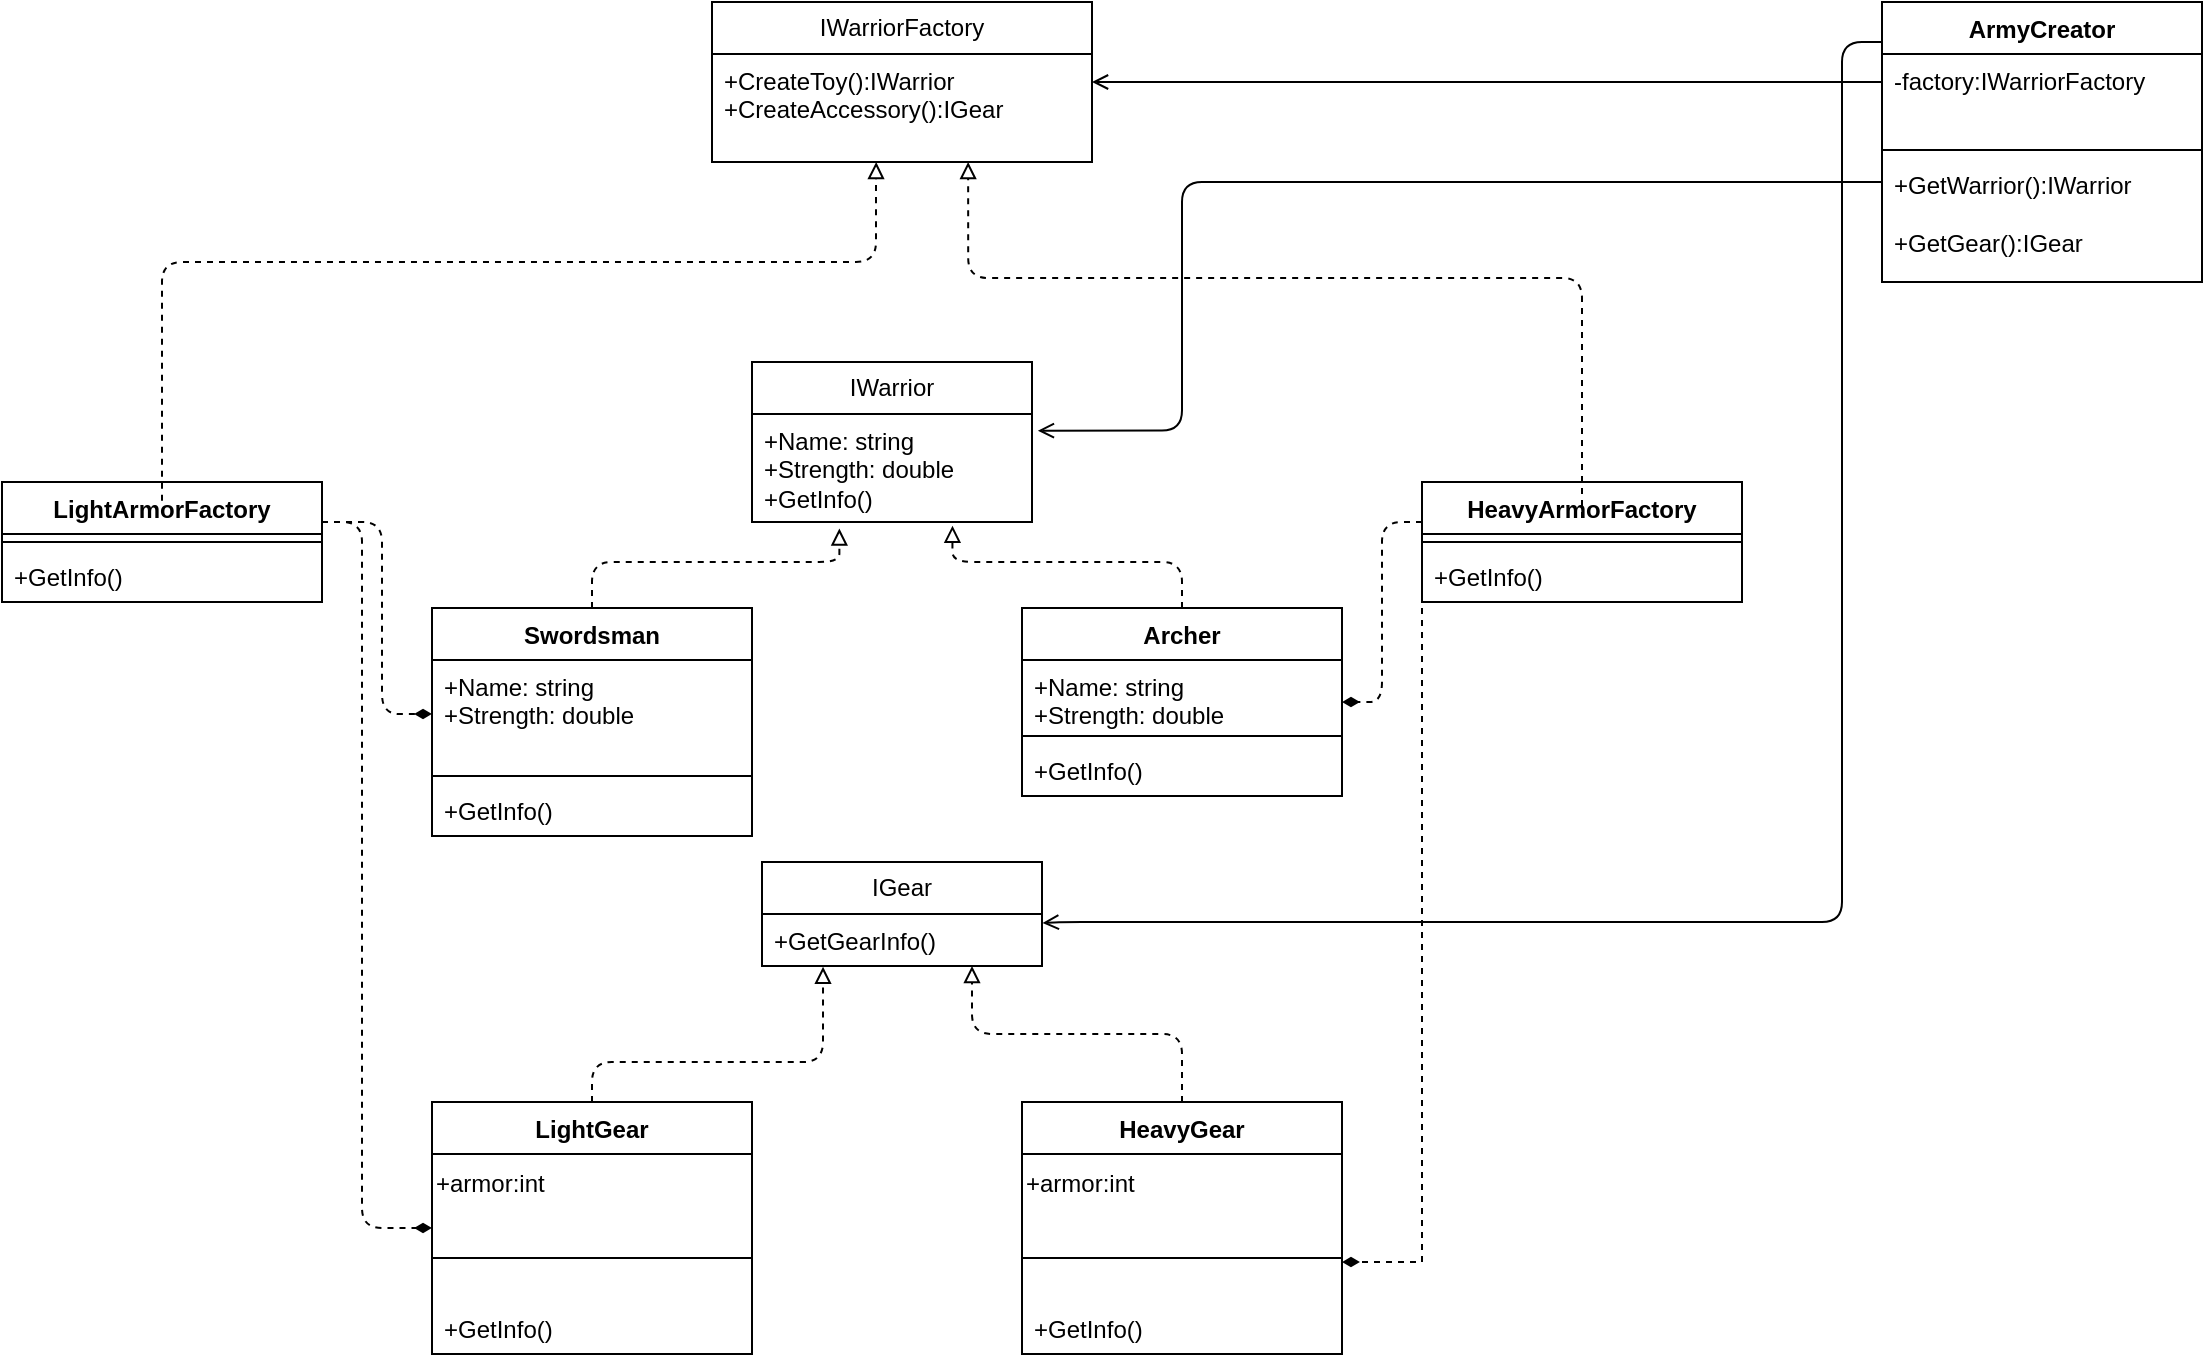<mxfile version="26.2.13">
  <diagram name="Page-1" id="3lO5Ponim92sA7zeeaMW">
    <mxGraphModel dx="4113" dy="2093" grid="1" gridSize="10" guides="1" tooltips="1" connect="1" arrows="1" fold="1" page="1" pageScale="1" pageWidth="850" pageHeight="1100" math="0" shadow="0">
      <root>
        <mxCell id="0" />
        <mxCell id="1" parent="0" />
        <mxCell id="ojHRGjgBDsM1sVsn1HpM-44" value="&lt;div&gt;&lt;span class=&quot;text-sm px-1 rounded-sm !font-mono bg-orange-300/15 text-orange-500 dark:text-orange-300&quot;&gt;Swordsman&lt;/span&gt;&lt;/div&gt;" style="swimlane;fontStyle=1;align=center;verticalAlign=top;childLayout=stackLayout;horizontal=1;startSize=26;horizontalStack=0;resizeParent=1;resizeParentMax=0;resizeLast=0;collapsible=1;marginBottom=0;whiteSpace=wrap;html=1;rounded=0;" parent="1" vertex="1">
          <mxGeometry x="255" y="373" width="160" height="114" as="geometry">
            <mxRectangle x="180" y="410" width="100" height="30" as="alternateBounds" />
          </mxGeometry>
        </mxCell>
        <mxCell id="ojHRGjgBDsM1sVsn1HpM-45" value="&lt;div&gt; +Name: string&amp;nbsp;&lt;/div&gt;&lt;div&gt;+Strength: double&lt;/div&gt;" style="text;strokeColor=none;fillColor=none;align=left;verticalAlign=top;spacingLeft=4;spacingRight=4;overflow=hidden;rotatable=0;points=[[0,0.5],[1,0.5]];portConstraint=eastwest;whiteSpace=wrap;html=1;rounded=0;" parent="ojHRGjgBDsM1sVsn1HpM-44" vertex="1">
          <mxGeometry y="26" width="160" height="54" as="geometry" />
        </mxCell>
        <mxCell id="ojHRGjgBDsM1sVsn1HpM-46" value="" style="line;strokeWidth=1;fillColor=none;align=left;verticalAlign=middle;spacingTop=-1;spacingLeft=3;spacingRight=3;rotatable=0;labelPosition=right;points=[];portConstraint=eastwest;strokeColor=inherit;rounded=0;" parent="ojHRGjgBDsM1sVsn1HpM-44" vertex="1">
          <mxGeometry y="80" width="160" height="8" as="geometry" />
        </mxCell>
        <mxCell id="ojHRGjgBDsM1sVsn1HpM-47" value="+GetInfo()" style="text;strokeColor=none;fillColor=none;align=left;verticalAlign=top;spacingLeft=4;spacingRight=4;overflow=hidden;rotatable=0;points=[[0,0.5],[1,0.5]];portConstraint=eastwest;whiteSpace=wrap;html=1;rounded=0;" parent="ojHRGjgBDsM1sVsn1HpM-44" vertex="1">
          <mxGeometry y="88" width="160" height="26" as="geometry" />
        </mxCell>
        <mxCell id="ojHRGjgBDsM1sVsn1HpM-48" value="&lt;div&gt;&lt;span class=&quot;text-sm px-1 rounded-sm !font-mono bg-orange-300/15 text-orange-500 dark:text-orange-300&quot;&gt;IWarrior&lt;/span&gt;&lt;/div&gt;" style="swimlane;fontStyle=0;childLayout=stackLayout;horizontal=1;startSize=26;fillColor=none;horizontalStack=0;resizeParent=1;resizeParentMax=0;resizeLast=0;collapsible=1;marginBottom=0;whiteSpace=wrap;html=1;rounded=0;" parent="1" vertex="1">
          <mxGeometry x="415" y="250" width="140" height="80" as="geometry" />
        </mxCell>
        <mxCell id="ojHRGjgBDsM1sVsn1HpM-49" value="&lt;div&gt;+Name: string&lt;br/&gt;    +Strength: double&lt;br/&gt;    +GetInfo()&lt;/div&gt;" style="text;strokeColor=none;fillColor=none;align=left;verticalAlign=top;spacingLeft=4;spacingRight=4;overflow=hidden;rotatable=0;points=[[0,0.5],[1,0.5]];portConstraint=eastwest;whiteSpace=wrap;html=1;rounded=0;" parent="ojHRGjgBDsM1sVsn1HpM-48" vertex="1">
          <mxGeometry y="26" width="140" height="54" as="geometry" />
        </mxCell>
        <mxCell id="ojHRGjgBDsM1sVsn1HpM-50" value="&lt;div&gt;&lt;span class=&quot;text-sm px-1 rounded-sm !font-mono bg-orange-300/15 text-orange-500 dark:text-orange-300&quot;&gt;Archer&lt;/span&gt;&lt;/div&gt;" style="swimlane;fontStyle=1;align=center;verticalAlign=top;childLayout=stackLayout;horizontal=1;startSize=26;horizontalStack=0;resizeParent=1;resizeParentMax=0;resizeLast=0;collapsible=1;marginBottom=0;whiteSpace=wrap;html=1;rounded=0;" parent="1" vertex="1">
          <mxGeometry x="550" y="373" width="160" height="94" as="geometry">
            <mxRectangle x="180" y="410" width="100" height="30" as="alternateBounds" />
          </mxGeometry>
        </mxCell>
        <mxCell id="ojHRGjgBDsM1sVsn1HpM-51" value="&lt;div&gt;+Name: string&lt;br/&gt;    +Strength: double&lt;/div&gt;" style="text;strokeColor=none;fillColor=none;align=left;verticalAlign=top;spacingLeft=4;spacingRight=4;overflow=hidden;rotatable=0;points=[[0,0.5],[1,0.5]];portConstraint=eastwest;whiteSpace=wrap;html=1;rounded=0;" parent="ojHRGjgBDsM1sVsn1HpM-50" vertex="1">
          <mxGeometry y="26" width="160" height="34" as="geometry" />
        </mxCell>
        <mxCell id="ojHRGjgBDsM1sVsn1HpM-52" value="" style="line;strokeWidth=1;fillColor=none;align=left;verticalAlign=middle;spacingTop=-1;spacingLeft=3;spacingRight=3;rotatable=0;labelPosition=right;points=[];portConstraint=eastwest;strokeColor=inherit;rounded=0;" parent="ojHRGjgBDsM1sVsn1HpM-50" vertex="1">
          <mxGeometry y="60" width="160" height="8" as="geometry" />
        </mxCell>
        <mxCell id="ojHRGjgBDsM1sVsn1HpM-53" value="+GetInfo()" style="text;strokeColor=none;fillColor=none;align=left;verticalAlign=top;spacingLeft=4;spacingRight=4;overflow=hidden;rotatable=0;points=[[0,0.5],[1,0.5]];portConstraint=eastwest;whiteSpace=wrap;html=1;rounded=0;" parent="ojHRGjgBDsM1sVsn1HpM-50" vertex="1">
          <mxGeometry y="68" width="160" height="26" as="geometry" />
        </mxCell>
        <mxCell id="ojHRGjgBDsM1sVsn1HpM-54" value="&lt;div&gt;&lt;span class=&quot;text-sm px-1 rounded-sm !font-mono bg-orange-300/15 text-orange-500 dark:text-orange-300&quot;&gt;IWarriorFactory&lt;/span&gt;&lt;/div&gt;" style="swimlane;fontStyle=0;childLayout=stackLayout;horizontal=1;startSize=26;fillColor=none;horizontalStack=0;resizeParent=1;resizeParentMax=0;resizeLast=0;collapsible=1;marginBottom=0;whiteSpace=wrap;html=1;rounded=0;" parent="1" vertex="1">
          <mxGeometry x="395" y="70" width="190" height="80" as="geometry" />
        </mxCell>
        <mxCell id="ojHRGjgBDsM1sVsn1HpM-55" value="+CreateToy():IWarrior&lt;div&gt;+CreateAccessory():IGear&lt;div&gt;&lt;br&gt;&lt;/div&gt;&lt;/div&gt;" style="text;strokeColor=none;fillColor=none;align=left;verticalAlign=top;spacingLeft=4;spacingRight=4;overflow=hidden;rotatable=0;points=[[0,0.5],[1,0.5]];portConstraint=eastwest;whiteSpace=wrap;html=1;rounded=0;" parent="ojHRGjgBDsM1sVsn1HpM-54" vertex="1">
          <mxGeometry y="26" width="190" height="54" as="geometry" />
        </mxCell>
        <mxCell id="ojHRGjgBDsM1sVsn1HpM-56" style="edgeStyle=orthogonalEdgeStyle;orthogonalLoop=1;jettySize=auto;html=1;entryX=0;entryY=0.5;entryDx=0;entryDy=0;endArrow=diamondThin;endFill=1;dashed=1;" parent="1" source="ojHRGjgBDsM1sVsn1HpM-58" target="ojHRGjgBDsM1sVsn1HpM-45" edge="1">
          <mxGeometry relative="1" as="geometry">
            <Array as="points">
              <mxPoint x="230" y="330" />
              <mxPoint x="230" y="426" />
            </Array>
          </mxGeometry>
        </mxCell>
        <mxCell id="ojHRGjgBDsM1sVsn1HpM-57" style="edgeStyle=orthogonalEdgeStyle;orthogonalLoop=1;jettySize=auto;html=1;entryX=0;entryY=0.5;entryDx=0;entryDy=0;endArrow=diamondThin;endFill=1;dashed=1;" parent="1" source="ojHRGjgBDsM1sVsn1HpM-58" target="ojHRGjgBDsM1sVsn1HpM-74" edge="1">
          <mxGeometry relative="1" as="geometry">
            <Array as="points">
              <mxPoint x="220" y="330" />
              <mxPoint x="220" y="683" />
            </Array>
          </mxGeometry>
        </mxCell>
        <mxCell id="ojHRGjgBDsM1sVsn1HpM-58" value="&lt;div&gt;&lt;span class=&quot;text-sm px-1 rounded-sm !font-mono bg-orange-300/15 text-orange-500 dark:text-orange-300&quot;&gt;LightArmorFactory&lt;/span&gt;&lt;/div&gt;" style="swimlane;fontStyle=1;align=center;verticalAlign=top;childLayout=stackLayout;horizontal=1;startSize=26;horizontalStack=0;resizeParent=1;resizeParentMax=0;resizeLast=0;collapsible=1;marginBottom=0;whiteSpace=wrap;html=1;rounded=0;" parent="1" vertex="1">
          <mxGeometry x="40" y="310" width="160" height="60" as="geometry">
            <mxRectangle x="180" y="410" width="100" height="30" as="alternateBounds" />
          </mxGeometry>
        </mxCell>
        <mxCell id="ojHRGjgBDsM1sVsn1HpM-59" value="" style="line;strokeWidth=1;fillColor=none;align=left;verticalAlign=middle;spacingTop=-1;spacingLeft=3;spacingRight=3;rotatable=0;labelPosition=right;points=[];portConstraint=eastwest;strokeColor=inherit;rounded=0;" parent="ojHRGjgBDsM1sVsn1HpM-58" vertex="1">
          <mxGeometry y="26" width="160" height="8" as="geometry" />
        </mxCell>
        <mxCell id="ojHRGjgBDsM1sVsn1HpM-60" value="&lt;div&gt; +GetInfo()&lt;/div&gt;" style="text;strokeColor=none;fillColor=none;align=left;verticalAlign=top;spacingLeft=4;spacingRight=4;overflow=hidden;rotatable=0;points=[[0,0.5],[1,0.5]];portConstraint=eastwest;whiteSpace=wrap;html=1;rounded=0;" parent="ojHRGjgBDsM1sVsn1HpM-58" vertex="1">
          <mxGeometry y="34" width="160" height="26" as="geometry" />
        </mxCell>
        <mxCell id="ojHRGjgBDsM1sVsn1HpM-61" style="edgeStyle=orthogonalEdgeStyle;orthogonalLoop=1;jettySize=auto;html=1;entryX=1;entryY=0.5;entryDx=0;entryDy=0;endArrow=diamondThin;endFill=1;dashed=1;" parent="1" source="ojHRGjgBDsM1sVsn1HpM-63" target="ojHRGjgBDsM1sVsn1HpM-50" edge="1">
          <mxGeometry relative="1" as="geometry">
            <Array as="points">
              <mxPoint x="730" y="330" />
              <mxPoint x="730" y="420" />
            </Array>
          </mxGeometry>
        </mxCell>
        <mxCell id="ojHRGjgBDsM1sVsn1HpM-62" style="edgeStyle=orthogonalEdgeStyle;orthogonalLoop=1;jettySize=auto;html=1;endArrow=diamondThin;endFill=1;dashed=1;rounded=0;curved=0;" parent="1" target="ojHRGjgBDsM1sVsn1HpM-79" edge="1">
          <mxGeometry relative="1" as="geometry">
            <Array as="points">
              <mxPoint x="759" y="330" />
              <mxPoint x="750" y="330" />
              <mxPoint x="750" y="700" />
            </Array>
            <mxPoint x="759" y="328" as="sourcePoint" />
            <mxPoint x="720" y="683" as="targetPoint" />
          </mxGeometry>
        </mxCell>
        <mxCell id="ojHRGjgBDsM1sVsn1HpM-63" value="&lt;div&gt;&lt;span class=&quot;text-sm px-1 rounded-sm !font-mono bg-orange-300/15 text-orange-500 dark:text-orange-300&quot;&gt;HeavyArmorFactory&lt;/span&gt;&lt;/div&gt;" style="swimlane;fontStyle=1;align=center;verticalAlign=top;childLayout=stackLayout;horizontal=1;startSize=26;horizontalStack=0;resizeParent=1;resizeParentMax=0;resizeLast=0;collapsible=1;marginBottom=0;whiteSpace=wrap;html=1;rounded=0;" parent="1" vertex="1">
          <mxGeometry x="750" y="310" width="160" height="60" as="geometry">
            <mxRectangle x="180" y="410" width="100" height="30" as="alternateBounds" />
          </mxGeometry>
        </mxCell>
        <mxCell id="ojHRGjgBDsM1sVsn1HpM-64" value="" style="line;strokeWidth=1;fillColor=none;align=left;verticalAlign=middle;spacingTop=-1;spacingLeft=3;spacingRight=3;rotatable=0;labelPosition=right;points=[];portConstraint=eastwest;strokeColor=inherit;rounded=0;" parent="ojHRGjgBDsM1sVsn1HpM-63" vertex="1">
          <mxGeometry y="26" width="160" height="8" as="geometry" />
        </mxCell>
        <mxCell id="ojHRGjgBDsM1sVsn1HpM-65" value="+GetInfo()" style="text;strokeColor=none;fillColor=none;align=left;verticalAlign=top;spacingLeft=4;spacingRight=4;overflow=hidden;rotatable=0;points=[[0,0.5],[1,0.5]];portConstraint=eastwest;whiteSpace=wrap;html=1;rounded=0;" parent="ojHRGjgBDsM1sVsn1HpM-63" vertex="1">
          <mxGeometry y="34" width="160" height="26" as="geometry" />
        </mxCell>
        <mxCell id="ojHRGjgBDsM1sVsn1HpM-66" style="edgeStyle=orthogonalEdgeStyle;orthogonalLoop=1;jettySize=auto;html=1;endArrow=open;endFill=0;entryX=1.002;entryY=0.173;entryDx=0;entryDy=0;entryPerimeter=0;" parent="1" target="ojHRGjgBDsM1sVsn1HpM-72" edge="1">
          <mxGeometry relative="1" as="geometry">
            <Array as="points">
              <mxPoint x="960" y="90" />
              <mxPoint x="960" y="530" />
              <mxPoint x="570" y="530" />
            </Array>
            <mxPoint x="990" y="90" as="sourcePoint" />
            <mxPoint x="570" y="530" as="targetPoint" />
          </mxGeometry>
        </mxCell>
        <mxCell id="ojHRGjgBDsM1sVsn1HpM-67" value="&lt;div&gt;&lt;span class=&quot;text-sm px-1 rounded-sm !font-mono bg-orange-300/15 text-orange-500 dark:text-orange-300&quot;&gt;ArmyCreator&lt;/span&gt;&lt;/div&gt;" style="swimlane;fontStyle=1;align=center;verticalAlign=top;childLayout=stackLayout;horizontal=1;startSize=26;horizontalStack=0;resizeParent=1;resizeParentMax=0;resizeLast=0;collapsible=1;marginBottom=0;whiteSpace=wrap;html=1;rounded=0;" parent="1" vertex="1">
          <mxGeometry x="980" y="70" width="160" height="140" as="geometry">
            <mxRectangle x="180" y="410" width="100" height="30" as="alternateBounds" />
          </mxGeometry>
        </mxCell>
        <mxCell id="ojHRGjgBDsM1sVsn1HpM-68" value="-factory:&lt;span class=&quot;text-sm px-1 rounded-sm !font-mono bg-orange-300/15 text-orange-500 dark:text-orange-300&quot;&gt;IWarriorFactory&lt;/span&gt;" style="text;strokeColor=none;fillColor=none;align=left;verticalAlign=top;spacingLeft=4;spacingRight=4;overflow=hidden;rotatable=0;points=[[0,0.5],[1,0.5]];portConstraint=eastwest;whiteSpace=wrap;html=1;rounded=0;" parent="ojHRGjgBDsM1sVsn1HpM-67" vertex="1">
          <mxGeometry y="26" width="160" height="44" as="geometry" />
        </mxCell>
        <mxCell id="ojHRGjgBDsM1sVsn1HpM-69" value="" style="line;strokeWidth=1;fillColor=none;align=left;verticalAlign=middle;spacingTop=-1;spacingLeft=3;spacingRight=3;rotatable=0;labelPosition=right;points=[];portConstraint=eastwest;strokeColor=inherit;rounded=0;" parent="ojHRGjgBDsM1sVsn1HpM-67" vertex="1">
          <mxGeometry y="70" width="160" height="8" as="geometry" />
        </mxCell>
        <mxCell id="ojHRGjgBDsM1sVsn1HpM-70" value="&lt;div&gt;+GetWarrior():&lt;span class=&quot;text-sm px-1 rounded-sm !font-mono bg-orange-300/15 text-orange-500 dark:text-orange-300&quot;&gt;IWarrior&lt;/span&gt;&lt;/div&gt;&lt;div&gt;&lt;br&gt;&lt;/div&gt;&lt;div&gt;+GetGear():&lt;span class=&quot;text-sm px-1 rounded-sm !font-mono bg-orange-300/15 text-orange-500 dark:text-orange-300&quot;&gt;IGear&lt;/span&gt;&lt;/div&gt;" style="text;strokeColor=none;fillColor=none;align=left;verticalAlign=top;spacingLeft=4;spacingRight=4;overflow=hidden;rotatable=0;points=[[0,0.5],[1,0.5]];portConstraint=eastwest;whiteSpace=wrap;html=1;rounded=0;" parent="ojHRGjgBDsM1sVsn1HpM-67" vertex="1">
          <mxGeometry y="78" width="160" height="62" as="geometry" />
        </mxCell>
        <mxCell id="ojHRGjgBDsM1sVsn1HpM-71" value="&lt;div&gt;&lt;span class=&quot;text-sm px-1 rounded-sm !font-mono bg-orange-300/15 text-orange-500 dark:text-orange-300&quot;&gt;IGear&lt;/span&gt;&lt;/div&gt;" style="swimlane;fontStyle=0;childLayout=stackLayout;horizontal=1;startSize=26;fillColor=none;horizontalStack=0;resizeParent=1;resizeParentMax=0;resizeLast=0;collapsible=1;marginBottom=0;whiteSpace=wrap;html=1;rounded=0;" parent="1" vertex="1">
          <mxGeometry x="420" y="500" width="140" height="52" as="geometry" />
        </mxCell>
        <mxCell id="ojHRGjgBDsM1sVsn1HpM-72" value="&lt;div&gt;+GetGearInfo()&lt;/div&gt;" style="text;strokeColor=none;fillColor=none;align=left;verticalAlign=top;spacingLeft=4;spacingRight=4;overflow=hidden;rotatable=0;points=[[0,0.5],[1,0.5]];portConstraint=eastwest;whiteSpace=wrap;html=1;rounded=0;" parent="ojHRGjgBDsM1sVsn1HpM-71" vertex="1">
          <mxGeometry y="26" width="140" height="26" as="geometry" />
        </mxCell>
        <mxCell id="ojHRGjgBDsM1sVsn1HpM-73" style="edgeStyle=orthogonalEdgeStyle;rounded=1;orthogonalLoop=1;jettySize=auto;html=1;dashed=1;endArrow=block;endFill=0;curved=0;entryX=0.218;entryY=1.015;entryDx=0;entryDy=0;entryPerimeter=0;" parent="1" source="ojHRGjgBDsM1sVsn1HpM-74" target="ojHRGjgBDsM1sVsn1HpM-72" edge="1">
          <mxGeometry relative="1" as="geometry">
            <mxPoint x="470" y="580" as="targetPoint" />
            <Array as="points">
              <mxPoint x="335" y="600" />
              <mxPoint x="451" y="600" />
            </Array>
          </mxGeometry>
        </mxCell>
        <mxCell id="ojHRGjgBDsM1sVsn1HpM-74" value="&lt;div&gt;&lt;span class=&quot;text-sm px-1 rounded-sm !font-mono bg-orange-300/15 text-orange-500 dark:text-orange-300&quot;&gt;LightGear&lt;/span&gt;&lt;/div&gt;" style="swimlane;fontStyle=1;align=center;verticalAlign=top;childLayout=stackLayout;horizontal=1;startSize=26;horizontalStack=0;resizeParent=1;resizeParentMax=0;resizeLast=0;collapsible=1;marginBottom=0;whiteSpace=wrap;html=1;rounded=0;" parent="1" vertex="1">
          <mxGeometry x="255" y="620" width="160" height="126" as="geometry">
            <mxRectangle x="180" y="410" width="100" height="30" as="alternateBounds" />
          </mxGeometry>
        </mxCell>
        <mxCell id="NKwlaZs6FwKaEhBAuze8-1" value="&lt;div align=&quot;left&quot;&gt;+armor:int&lt;/div&gt;" style="text;html=1;align=left;verticalAlign=middle;resizable=0;points=[];autosize=1;strokeColor=none;fillColor=none;" vertex="1" parent="ojHRGjgBDsM1sVsn1HpM-74">
          <mxGeometry y="26" width="160" height="30" as="geometry" />
        </mxCell>
        <mxCell id="ojHRGjgBDsM1sVsn1HpM-75" value="" style="line;strokeWidth=1;fillColor=none;align=left;verticalAlign=middle;spacingTop=-1;spacingLeft=3;spacingRight=3;rotatable=0;labelPosition=right;points=[];portConstraint=eastwest;strokeColor=inherit;rounded=0;" parent="ojHRGjgBDsM1sVsn1HpM-74" vertex="1">
          <mxGeometry y="56" width="160" height="44" as="geometry" />
        </mxCell>
        <mxCell id="ojHRGjgBDsM1sVsn1HpM-76" value="&lt;div&gt;+GetInfo()&lt;/div&gt;" style="text;strokeColor=none;fillColor=none;align=left;verticalAlign=top;spacingLeft=4;spacingRight=4;overflow=hidden;rotatable=0;points=[[0,0.5],[1,0.5]];portConstraint=eastwest;whiteSpace=wrap;html=1;rounded=0;" parent="ojHRGjgBDsM1sVsn1HpM-74" vertex="1">
          <mxGeometry y="100" width="160" height="26" as="geometry" />
        </mxCell>
        <mxCell id="ojHRGjgBDsM1sVsn1HpM-77" style="edgeStyle=orthogonalEdgeStyle;rounded=1;orthogonalLoop=1;jettySize=auto;html=1;entryX=0.75;entryY=1;entryDx=0;entryDy=0;endArrow=block;endFill=0;dashed=1;curved=0;" parent="1" source="ojHRGjgBDsM1sVsn1HpM-78" target="ojHRGjgBDsM1sVsn1HpM-71" edge="1">
          <mxGeometry relative="1" as="geometry" />
        </mxCell>
        <mxCell id="ojHRGjgBDsM1sVsn1HpM-78" value="&lt;div&gt;&lt;span class=&quot;text-sm px-1 rounded-sm !font-mono bg-orange-300/15 text-orange-500 dark:text-orange-300&quot;&gt;HeavyGear&lt;/span&gt;&lt;/div&gt;" style="swimlane;fontStyle=1;align=center;verticalAlign=top;childLayout=stackLayout;horizontal=1;startSize=26;horizontalStack=0;resizeParent=1;resizeParentMax=0;resizeLast=0;collapsible=1;marginBottom=0;whiteSpace=wrap;html=1;rounded=0;" parent="1" vertex="1">
          <mxGeometry x="550" y="620" width="160" height="126" as="geometry">
            <mxRectangle x="180" y="410" width="100" height="30" as="alternateBounds" />
          </mxGeometry>
        </mxCell>
        <mxCell id="NKwlaZs6FwKaEhBAuze8-2" value="&lt;div align=&quot;left&quot;&gt;+armor:int&lt;/div&gt;" style="text;html=1;align=left;verticalAlign=middle;resizable=0;points=[];autosize=1;strokeColor=none;fillColor=none;" vertex="1" parent="ojHRGjgBDsM1sVsn1HpM-78">
          <mxGeometry y="26" width="160" height="30" as="geometry" />
        </mxCell>
        <mxCell id="ojHRGjgBDsM1sVsn1HpM-79" value="" style="line;strokeWidth=1;fillColor=none;align=left;verticalAlign=middle;spacingTop=-1;spacingLeft=3;spacingRight=3;rotatable=0;labelPosition=right;points=[];portConstraint=eastwest;strokeColor=inherit;rounded=0;" parent="ojHRGjgBDsM1sVsn1HpM-78" vertex="1">
          <mxGeometry y="56" width="160" height="44" as="geometry" />
        </mxCell>
        <mxCell id="ojHRGjgBDsM1sVsn1HpM-80" value="&lt;div&gt;+GetInfo()&lt;/div&gt;" style="text;strokeColor=none;fillColor=none;align=left;verticalAlign=top;spacingLeft=4;spacingRight=4;overflow=hidden;rotatable=0;points=[[0,0.5],[1,0.5]];portConstraint=eastwest;whiteSpace=wrap;html=1;rounded=0;" parent="ojHRGjgBDsM1sVsn1HpM-78" vertex="1">
          <mxGeometry y="100" width="160" height="26" as="geometry" />
        </mxCell>
        <mxCell id="ojHRGjgBDsM1sVsn1HpM-81" style="edgeStyle=orthogonalEdgeStyle;rounded=1;orthogonalLoop=1;jettySize=auto;html=1;entryX=0.753;entryY=0.815;entryDx=0;entryDy=0;entryPerimeter=0;endArrow=block;endFill=0;dashed=1;curved=0;" parent="1" edge="1">
          <mxGeometry relative="1" as="geometry">
            <Array as="points">
              <mxPoint x="830" y="207.99" />
              <mxPoint x="523" y="207.99" />
            </Array>
            <mxPoint x="830" y="327.94" as="sourcePoint" />
            <mxPoint x="523.07" y="150" as="targetPoint" />
          </mxGeometry>
        </mxCell>
        <mxCell id="ojHRGjgBDsM1sVsn1HpM-82" style="edgeStyle=orthogonalEdgeStyle;rounded=1;orthogonalLoop=1;jettySize=auto;html=1;entryX=0.511;entryY=1.021;entryDx=0;entryDy=0;entryPerimeter=0;endArrow=block;endFill=0;dashed=1;curved=0;" parent="1" edge="1">
          <mxGeometry relative="1" as="geometry">
            <Array as="points">
              <mxPoint x="120" y="200" />
              <mxPoint x="477" y="200" />
              <mxPoint x="477" y="160" />
              <mxPoint x="477" y="160" />
            </Array>
            <mxPoint x="120" y="319.38" as="sourcePoint" />
            <mxPoint x="477.09" y="150.004" as="targetPoint" />
          </mxGeometry>
        </mxCell>
        <mxCell id="ojHRGjgBDsM1sVsn1HpM-83" style="edgeStyle=orthogonalEdgeStyle;orthogonalLoop=1;jettySize=auto;html=1;entryX=0.716;entryY=1.034;entryDx=0;entryDy=0;entryPerimeter=0;dashed=1;endArrow=block;endFill=0;" parent="1" source="ojHRGjgBDsM1sVsn1HpM-50" target="ojHRGjgBDsM1sVsn1HpM-49" edge="1">
          <mxGeometry relative="1" as="geometry">
            <Array as="points">
              <mxPoint x="630" y="350" />
              <mxPoint x="515" y="350" />
            </Array>
          </mxGeometry>
        </mxCell>
        <mxCell id="ojHRGjgBDsM1sVsn1HpM-84" style="edgeStyle=orthogonalEdgeStyle;orthogonalLoop=1;jettySize=auto;html=1;entryX=0.312;entryY=1.061;entryDx=0;entryDy=0;entryPerimeter=0;dashed=1;endArrow=block;endFill=0;" parent="1" source="ojHRGjgBDsM1sVsn1HpM-44" target="ojHRGjgBDsM1sVsn1HpM-49" edge="1">
          <mxGeometry relative="1" as="geometry">
            <Array as="points">
              <mxPoint x="335" y="350" />
              <mxPoint x="459" y="350" />
            </Array>
          </mxGeometry>
        </mxCell>
        <mxCell id="ojHRGjgBDsM1sVsn1HpM-85" style="edgeStyle=orthogonalEdgeStyle;orthogonalLoop=1;jettySize=auto;html=1;entryX=1;entryY=0.5;entryDx=0;entryDy=0;endArrow=open;endFill=0;" parent="1" source="ojHRGjgBDsM1sVsn1HpM-68" target="ojHRGjgBDsM1sVsn1HpM-54" edge="1">
          <mxGeometry relative="1" as="geometry">
            <Array as="points">
              <mxPoint x="880" y="110" />
              <mxPoint x="880" y="110" />
            </Array>
          </mxGeometry>
        </mxCell>
        <mxCell id="ojHRGjgBDsM1sVsn1HpM-86" style="edgeStyle=orthogonalEdgeStyle;orthogonalLoop=1;jettySize=auto;html=1;entryX=1.021;entryY=0.154;entryDx=0;entryDy=0;entryPerimeter=0;endArrow=open;endFill=0;" parent="1" source="ojHRGjgBDsM1sVsn1HpM-70" target="ojHRGjgBDsM1sVsn1HpM-49" edge="1">
          <mxGeometry relative="1" as="geometry">
            <Array as="points">
              <mxPoint x="630" y="160" />
              <mxPoint x="630" y="284" />
            </Array>
          </mxGeometry>
        </mxCell>
      </root>
    </mxGraphModel>
  </diagram>
</mxfile>

